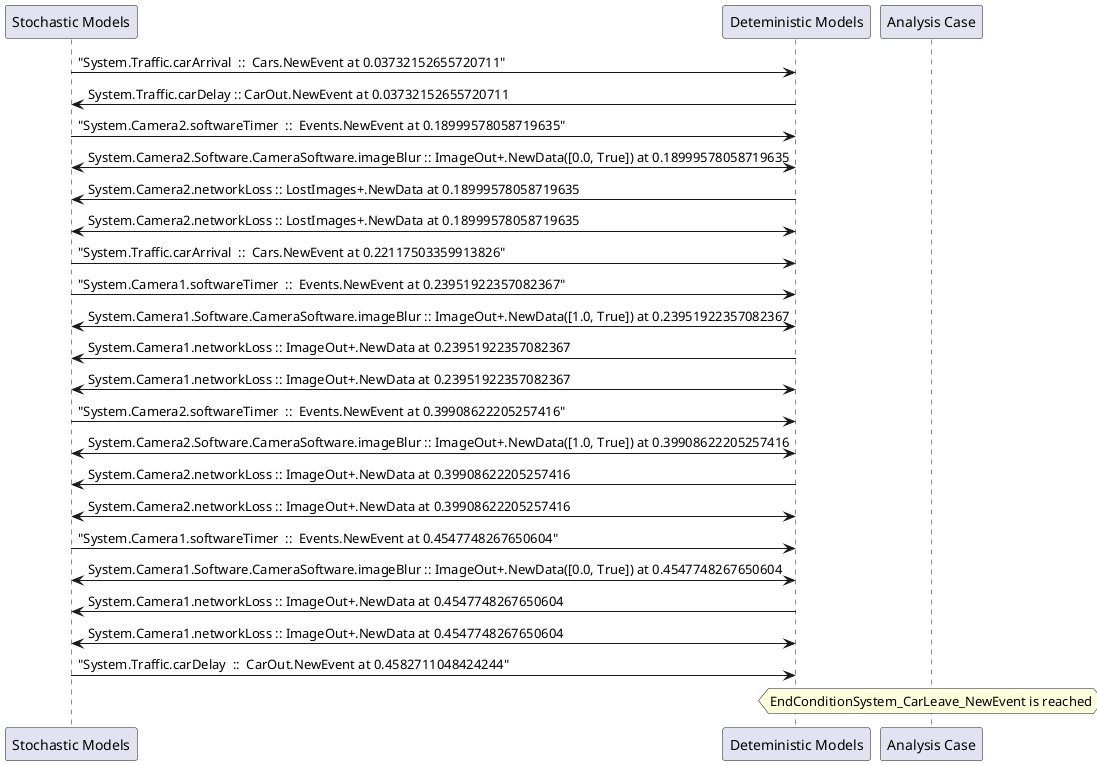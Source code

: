 
	@startuml
	participant "Stochastic Models" as stochmodel
	participant "Deteministic Models" as detmodel
	participant "Analysis Case" as analysis
	{7218_stop} stochmodel -> detmodel : "System.Traffic.carArrival  ::  Cars.NewEvent at 0.03732152655720711"
{7233_start} detmodel -> stochmodel : System.Traffic.carDelay :: CarOut.NewEvent at 0.03732152655720711
{7203_stop} stochmodel -> detmodel : "System.Camera2.softwareTimer  ::  Events.NewEvent at 0.18999578058719635"
detmodel <-> stochmodel : System.Camera2.Software.CameraSoftware.imageBlur :: ImageOut+.NewData([0.0, True]) at 0.18999578058719635
detmodel -> stochmodel : System.Camera2.networkLoss :: LostImages+.NewData at 0.18999578058719635
detmodel <-> stochmodel : System.Camera2.networkLoss :: LostImages+.NewData at 0.18999578058719635
{7219_stop} stochmodel -> detmodel : "System.Traffic.carArrival  ::  Cars.NewEvent at 0.22117503359913826"
{7188_stop} stochmodel -> detmodel : "System.Camera1.softwareTimer  ::  Events.NewEvent at 0.23951922357082367"
detmodel <-> stochmodel : System.Camera1.Software.CameraSoftware.imageBlur :: ImageOut+.NewData([1.0, True]) at 0.23951922357082367
detmodel -> stochmodel : System.Camera1.networkLoss :: ImageOut+.NewData at 0.23951922357082367
detmodel <-> stochmodel : System.Camera1.networkLoss :: ImageOut+.NewData at 0.23951922357082367
{7204_stop} stochmodel -> detmodel : "System.Camera2.softwareTimer  ::  Events.NewEvent at 0.39908622205257416"
detmodel <-> stochmodel : System.Camera2.Software.CameraSoftware.imageBlur :: ImageOut+.NewData([1.0, True]) at 0.39908622205257416
detmodel -> stochmodel : System.Camera2.networkLoss :: ImageOut+.NewData at 0.39908622205257416
detmodel <-> stochmodel : System.Camera2.networkLoss :: ImageOut+.NewData at 0.39908622205257416
{7189_stop} stochmodel -> detmodel : "System.Camera1.softwareTimer  ::  Events.NewEvent at 0.4547748267650604"
detmodel <-> stochmodel : System.Camera1.Software.CameraSoftware.imageBlur :: ImageOut+.NewData([0.0, True]) at 0.4547748267650604
detmodel -> stochmodel : System.Camera1.networkLoss :: ImageOut+.NewData at 0.4547748267650604
detmodel <-> stochmodel : System.Camera1.networkLoss :: ImageOut+.NewData at 0.4547748267650604
{7233_stop} stochmodel -> detmodel : "System.Traffic.carDelay  ::  CarOut.NewEvent at 0.4582711048424244"
{7233_start} <-> {7233_stop} : delay
hnote over analysis 
EndConditionSystem_CarLeave_NewEvent is reached
endnote
@enduml